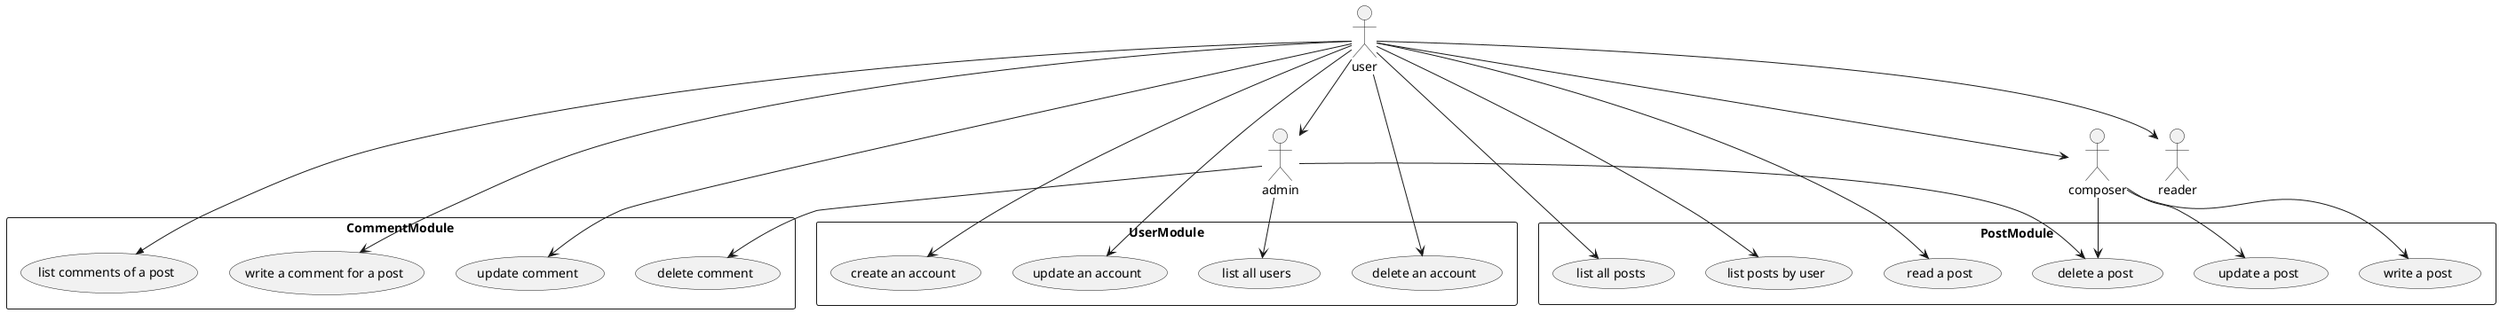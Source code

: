 @startuml
scale 1

skinparam PackageStyle rect

actor user
actor composer
actor reader

user --> composer
user --> reader
user --> admin

package UserModule {
  (create an account) as UCU01
  (update an account) as UCU02
  (delete an account) as UCU03
  (list all users) as UCU04
}

user --> UCU01
user --> UCU02
user --> UCU03
admin --> UCU04

package PostModule {
  (write a post) as UCP01
  (update a post) as UCP02
  (delete a post) as UCP03
  (list all posts) as UCP04
  (list posts by user) as UCP05
  (read a post) as UCP06
}

composer --> UCP01
composer --> UCP02
composer --> UCP03
admin --> UCP03
user --> UCP04
user --> UCP05
user --> UCP06

package CommentModule {
  (write a comment for a post) as UCC01
  (update comment) as UCC02
  (delete comment) as UCC03
  (list comments of a post) as UCC04
}

user --> UCC01
user --> UCC02
admin --> UCC03
user ->> UCC04

@enduml